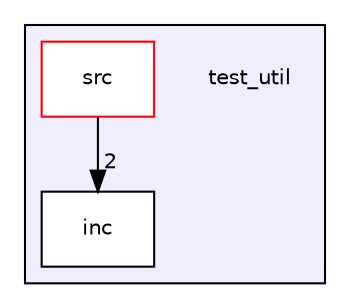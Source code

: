 digraph "test_util" {
  compound=true
  node [ fontsize="10", fontname="Helvetica"];
  edge [ labelfontsize="10", labelfontname="Helvetica"];
  subgraph clusterdir_12cccc2a3eed76e547fc2d874d9b9229 {
    graph [ bgcolor="#eeeeff", pencolor="black", label="" URL="dir_12cccc2a3eed76e547fc2d874d9b9229.html"];
    dir_12cccc2a3eed76e547fc2d874d9b9229 [shape=plaintext label="test_util"];
  dir_9a8e231f7f27e75dcfbaf5010c3b9778 [shape=box label="inc" fillcolor="white" style="filled" URL="dir_9a8e231f7f27e75dcfbaf5010c3b9778.html"];
  dir_1fc23354ca127b3c9ca8653e1a18bcc4 [shape=box label="src" fillcolor="white" style="filled" color="red" URL="dir_1fc23354ca127b3c9ca8653e1a18bcc4.html"];
  }
  dir_1fc23354ca127b3c9ca8653e1a18bcc4->dir_9a8e231f7f27e75dcfbaf5010c3b9778 [headlabel="2", labeldistance=1.5 headhref="dir_000008_000007.html"];
}
